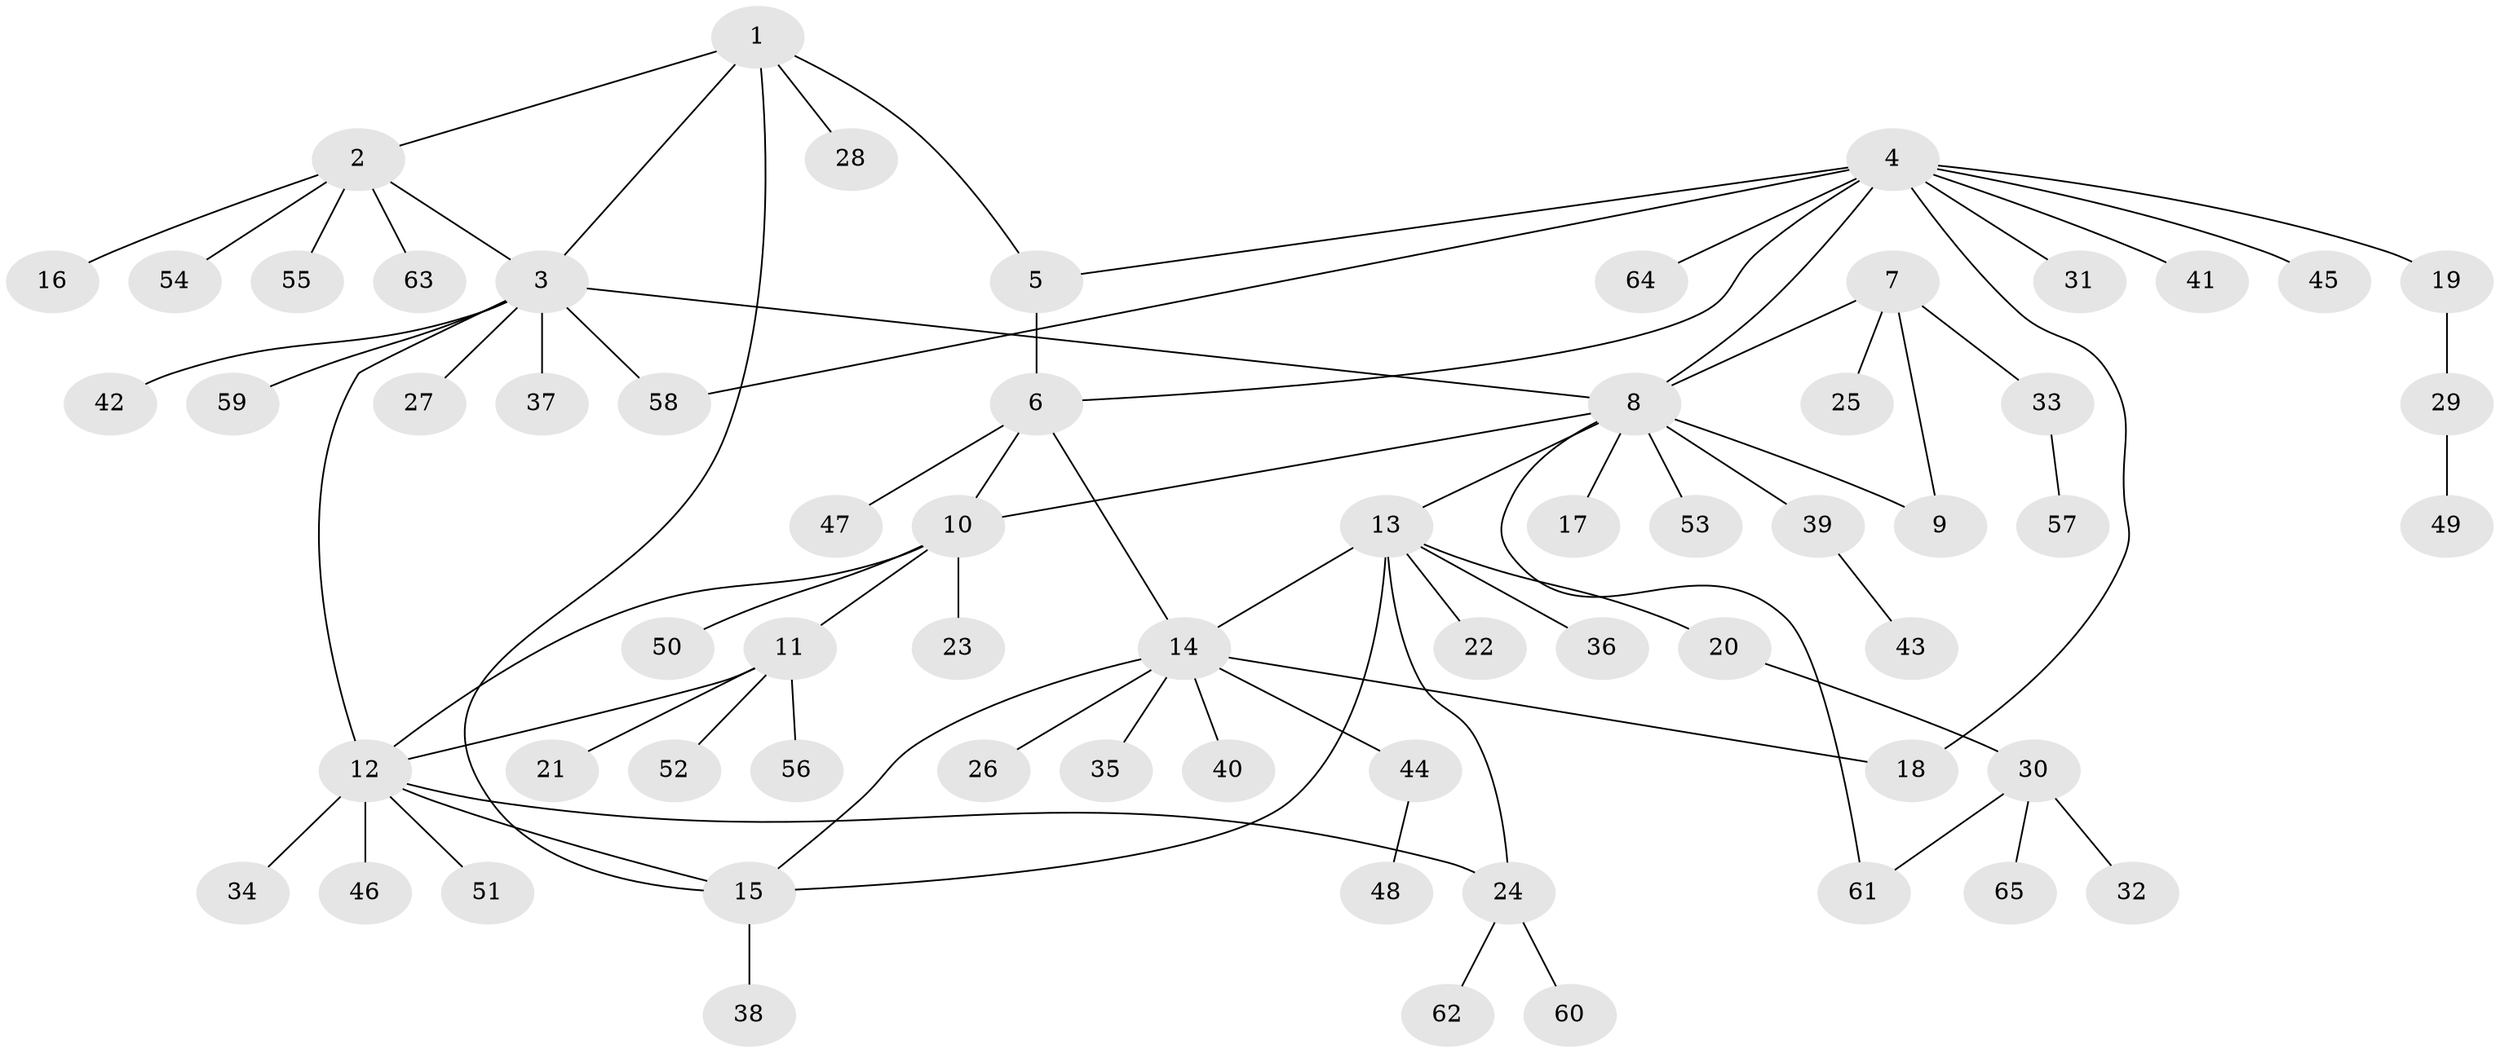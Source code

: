 // coarse degree distribution, {8: 0.0196078431372549, 7: 0.058823529411764705, 17: 0.0196078431372549, 3: 0.0784313725490196, 4: 0.0392156862745098, 10: 0.0196078431372549, 5: 0.0196078431372549, 1: 0.6470588235294118, 2: 0.09803921568627451}
// Generated by graph-tools (version 1.1) at 2025/24/03/03/25 07:24:13]
// undirected, 65 vertices, 79 edges
graph export_dot {
graph [start="1"]
  node [color=gray90,style=filled];
  1;
  2;
  3;
  4;
  5;
  6;
  7;
  8;
  9;
  10;
  11;
  12;
  13;
  14;
  15;
  16;
  17;
  18;
  19;
  20;
  21;
  22;
  23;
  24;
  25;
  26;
  27;
  28;
  29;
  30;
  31;
  32;
  33;
  34;
  35;
  36;
  37;
  38;
  39;
  40;
  41;
  42;
  43;
  44;
  45;
  46;
  47;
  48;
  49;
  50;
  51;
  52;
  53;
  54;
  55;
  56;
  57;
  58;
  59;
  60;
  61;
  62;
  63;
  64;
  65;
  1 -- 2;
  1 -- 3;
  1 -- 5;
  1 -- 15;
  1 -- 28;
  2 -- 3;
  2 -- 16;
  2 -- 54;
  2 -- 55;
  2 -- 63;
  3 -- 8;
  3 -- 12;
  3 -- 27;
  3 -- 37;
  3 -- 42;
  3 -- 58;
  3 -- 59;
  4 -- 5;
  4 -- 6;
  4 -- 8;
  4 -- 18;
  4 -- 19;
  4 -- 31;
  4 -- 41;
  4 -- 45;
  4 -- 58;
  4 -- 64;
  5 -- 6;
  6 -- 10;
  6 -- 14;
  6 -- 47;
  7 -- 8;
  7 -- 9;
  7 -- 25;
  7 -- 33;
  8 -- 9;
  8 -- 10;
  8 -- 13;
  8 -- 17;
  8 -- 39;
  8 -- 53;
  8 -- 61;
  10 -- 11;
  10 -- 12;
  10 -- 23;
  10 -- 50;
  11 -- 12;
  11 -- 21;
  11 -- 52;
  11 -- 56;
  12 -- 15;
  12 -- 24;
  12 -- 34;
  12 -- 46;
  12 -- 51;
  13 -- 14;
  13 -- 15;
  13 -- 20;
  13 -- 22;
  13 -- 24;
  13 -- 36;
  14 -- 15;
  14 -- 18;
  14 -- 26;
  14 -- 35;
  14 -- 40;
  14 -- 44;
  15 -- 38;
  19 -- 29;
  20 -- 30;
  24 -- 60;
  24 -- 62;
  29 -- 49;
  30 -- 32;
  30 -- 61;
  30 -- 65;
  33 -- 57;
  39 -- 43;
  44 -- 48;
}
